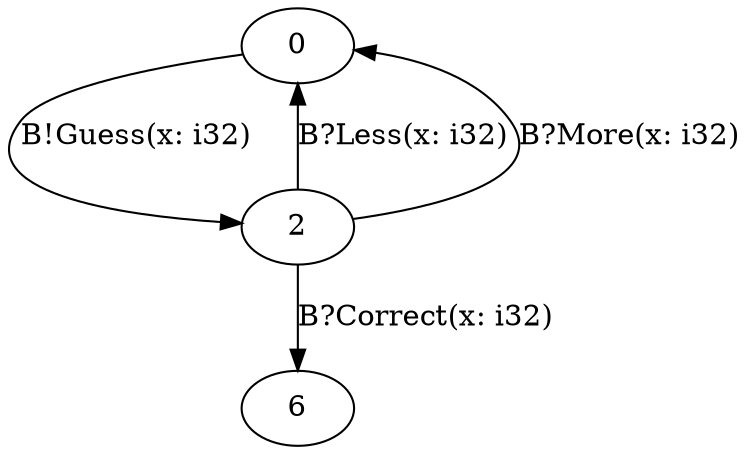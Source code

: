 digraph C {
  0;
  2;
  6;
  
  
  0 -> 2 [label="B!Guess(x: i32)", ];
  2 -> 0 [label="B?Less(x: i32)", ];
  2 -> 0 [label="B?More(x: i32)", ];
  2 -> 6 [label="B?Correct(x: i32)", ];
  
  }

